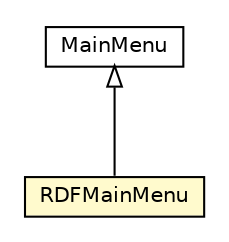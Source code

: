 #!/usr/local/bin/dot
#
# Class diagram 
# Generated by UMLGraph version R5_6-24-gf6e263 (http://www.umlgraph.org/)
#

digraph G {
	edge [fontname="Helvetica",fontsize=10,labelfontname="Helvetica",labelfontsize=10];
	node [fontname="Helvetica",fontsize=10,shape=plaintext];
	nodesep=0.25;
	ranksep=0.5;
	// org.universAAL.ui.dm.userInteraction.mainMenu.profilable.RDFMainMenu
	c6742655 [label=<<table title="org.universAAL.ui.dm.userInteraction.mainMenu.profilable.RDFMainMenu" border="0" cellborder="1" cellspacing="0" cellpadding="2" port="p" bgcolor="lemonChiffon" href="./RDFMainMenu.html">
		<tr><td><table border="0" cellspacing="0" cellpadding="1">
<tr><td align="center" balign="center"> RDFMainMenu </td></tr>
		</table></td></tr>
		</table>>, URL="./RDFMainMenu.html", fontname="Helvetica", fontcolor="black", fontsize=10.0];
	// org.universAAL.ui.dm.userInteraction.mainMenu.file.MainMenu
	c6742661 [label=<<table title="org.universAAL.ui.dm.userInteraction.mainMenu.file.MainMenu" border="0" cellborder="1" cellspacing="0" cellpadding="2" port="p" href="../file/MainMenu.html">
		<tr><td><table border="0" cellspacing="0" cellpadding="1">
<tr><td align="center" balign="center"> MainMenu </td></tr>
		</table></td></tr>
		</table>>, URL="../file/MainMenu.html", fontname="Helvetica", fontcolor="black", fontsize=10.0];
	//org.universAAL.ui.dm.userInteraction.mainMenu.profilable.RDFMainMenu extends org.universAAL.ui.dm.userInteraction.mainMenu.file.MainMenu
	c6742661:p -> c6742655:p [dir=back,arrowtail=empty];
}

